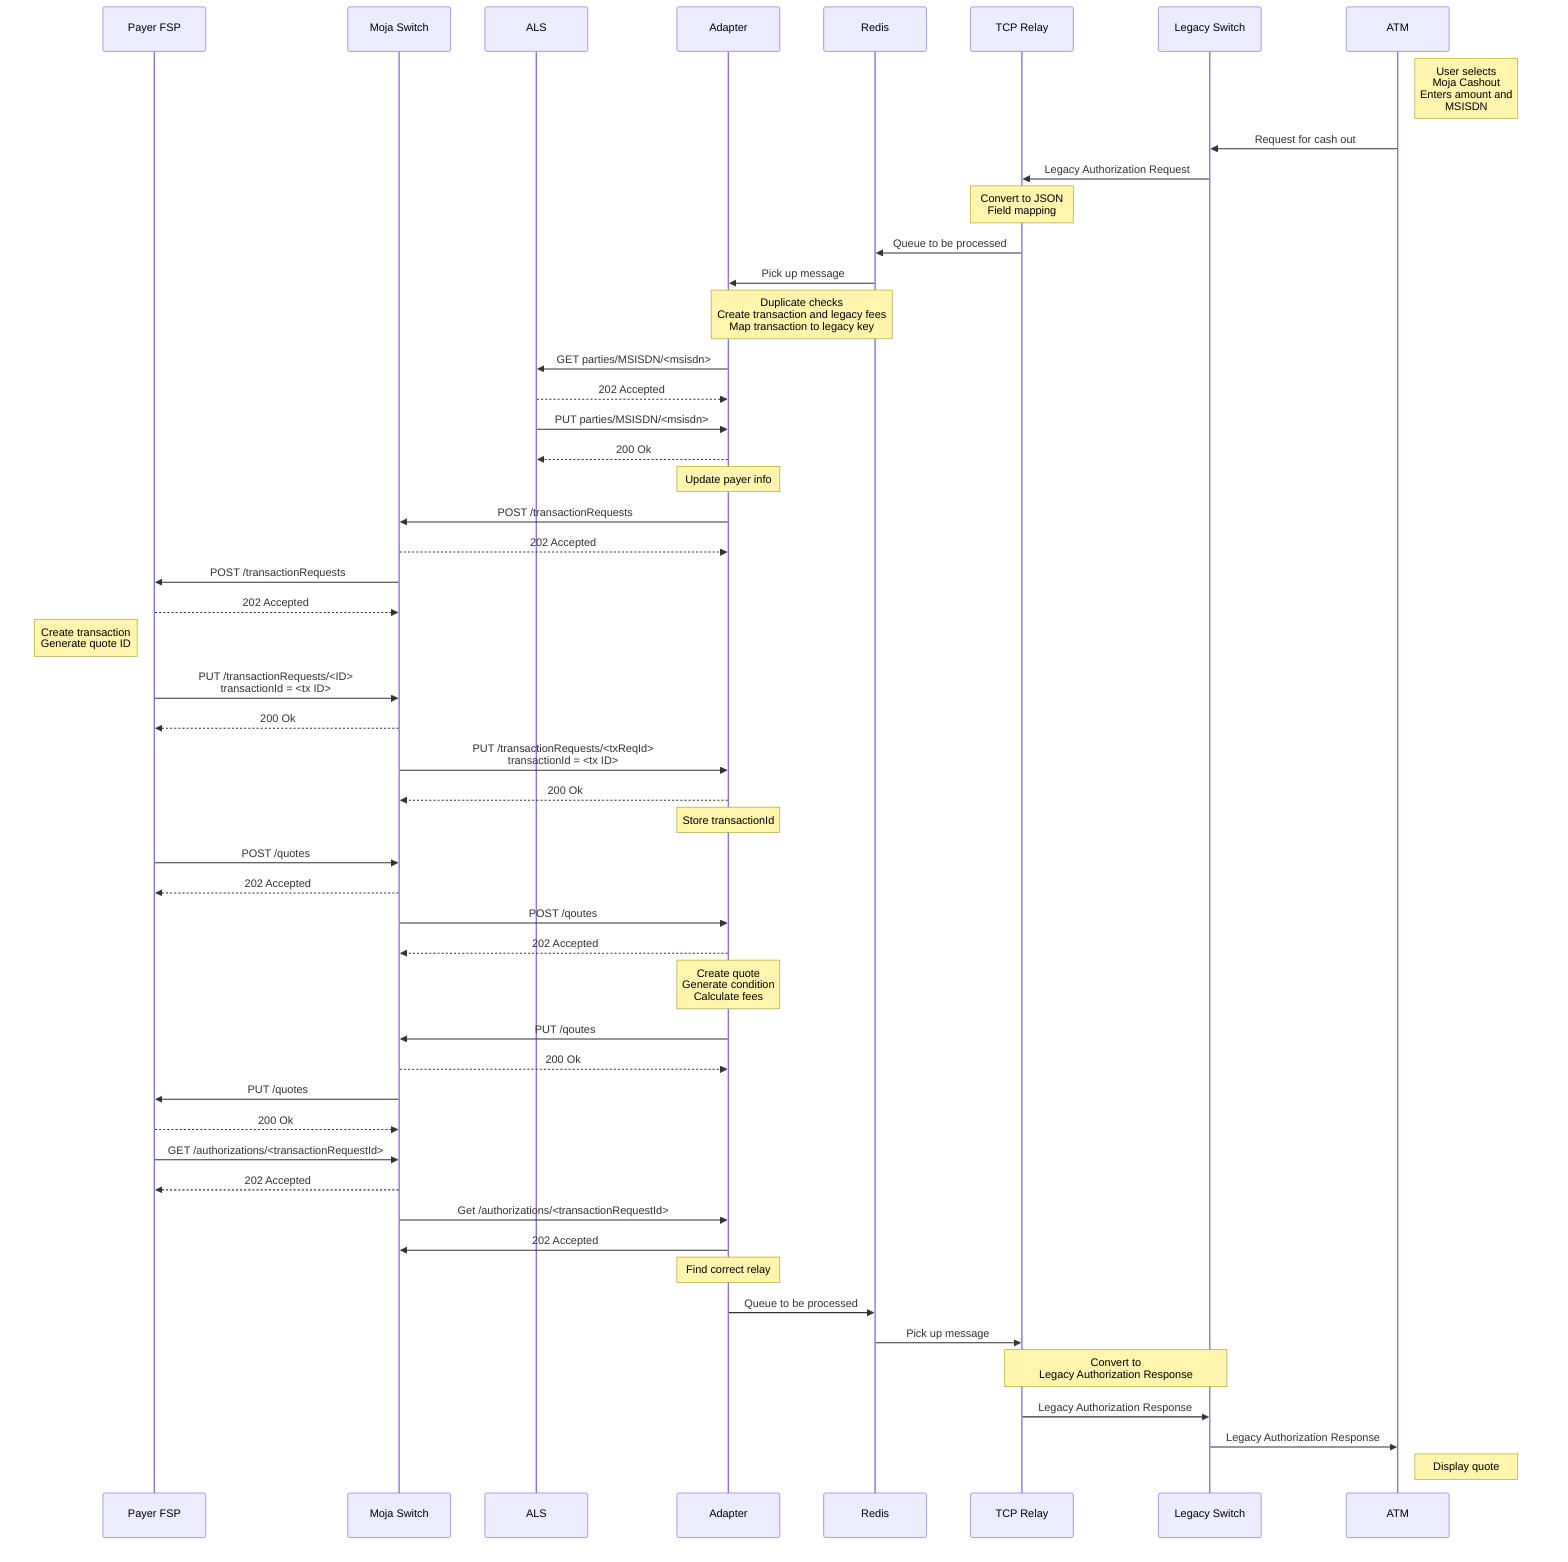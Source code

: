sequenceDiagram
    participant Payer FSP
    participant Moja Switch
    participant ALS
    participant Adapter
    participant Redis
    participant TCP Relay
    participant Legacy Switch
    participant ATM

Note right of ATM: User selects <br> Moja Cashout <br> Enters amount and<br> MSISDN
ATM ->> Legacy Switch: Request for cash out

Legacy Switch ->> TCP Relay: Legacy Authorization Request
Note over TCP Relay: Convert to JSON <br> Field mapping

TCP Relay ->> Redis: Queue to be processed
Redis ->> Adapter: Pick up message
Note over Adapter, Redis: Duplicate checks <br> Create transaction and legacy fees <br> Map transaction to legacy key

Adapter ->> ALS: GET parties/MSISDN/<msisdn>
ALS -->> Adapter: 202 Accepted
ALS ->> Adapter: PUT parties/MSISDN/<msisdn> 
Adapter -->> ALS: 200 Ok
Note over Adapter: Update payer info
 
Adapter ->> Moja Switch: POST /transactionRequests
Moja Switch -->> Adapter: 202 Accepted
Moja Switch ->> Payer FSP : POST /transactionRequests
Payer FSP -->> Moja Switch: 202 Accepted

Note left of Payer FSP: Create transaction <br> Generate quote ID

Payer FSP ->> Moja Switch: PUT /transactionRequests/<ID> <br> transactionId = <tx ID>
Moja Switch -->> Payer FSP: 200 Ok
Moja Switch ->> Adapter: PUT /transactionRequests/<txReqId> <br> transactionId = <tx ID>
Adapter -->> Moja Switch: 200 Ok

Note over Adapter: Store transactionId

Payer FSP ->> Moja Switch: POST /quotes
Moja Switch -->> Payer FSP: 202 Accepted
Moja Switch ->> Adapter: POST /qoutes
Adapter -->> Moja Switch: 202 Accepted

Note over Adapter: Create quote <br> Generate condition <br> Calculate fees

Adapter ->> Moja Switch: PUT /qoutes
Moja Switch -->> Adapter: 200 Ok
Moja Switch ->> Payer FSP: PUT /quotes
Payer FSP -->> Moja Switch: 200 Ok

Payer FSP ->> Moja Switch: GET /authorizations/<transactionRequestId>
Moja Switch -->> Payer FSP: 202 Accepted
Moja Switch ->> Adapter: Get /authorizations/<transactionRequestId>

Adapter ->> Moja Switch: 202 Accepted

Note over Adapter: Find correct relay
Adapter ->> Redis: Queue to be processed
Redis ->> TCP Relay: Pick up message
Note over TCP Relay, Legacy Switch: Convert to <br> Legacy Authorization Response
TCP Relay ->> Legacy Switch: Legacy Authorization Response

Legacy Switch ->> ATM: Legacy Authorization Response
Note right of ATM: Display quote